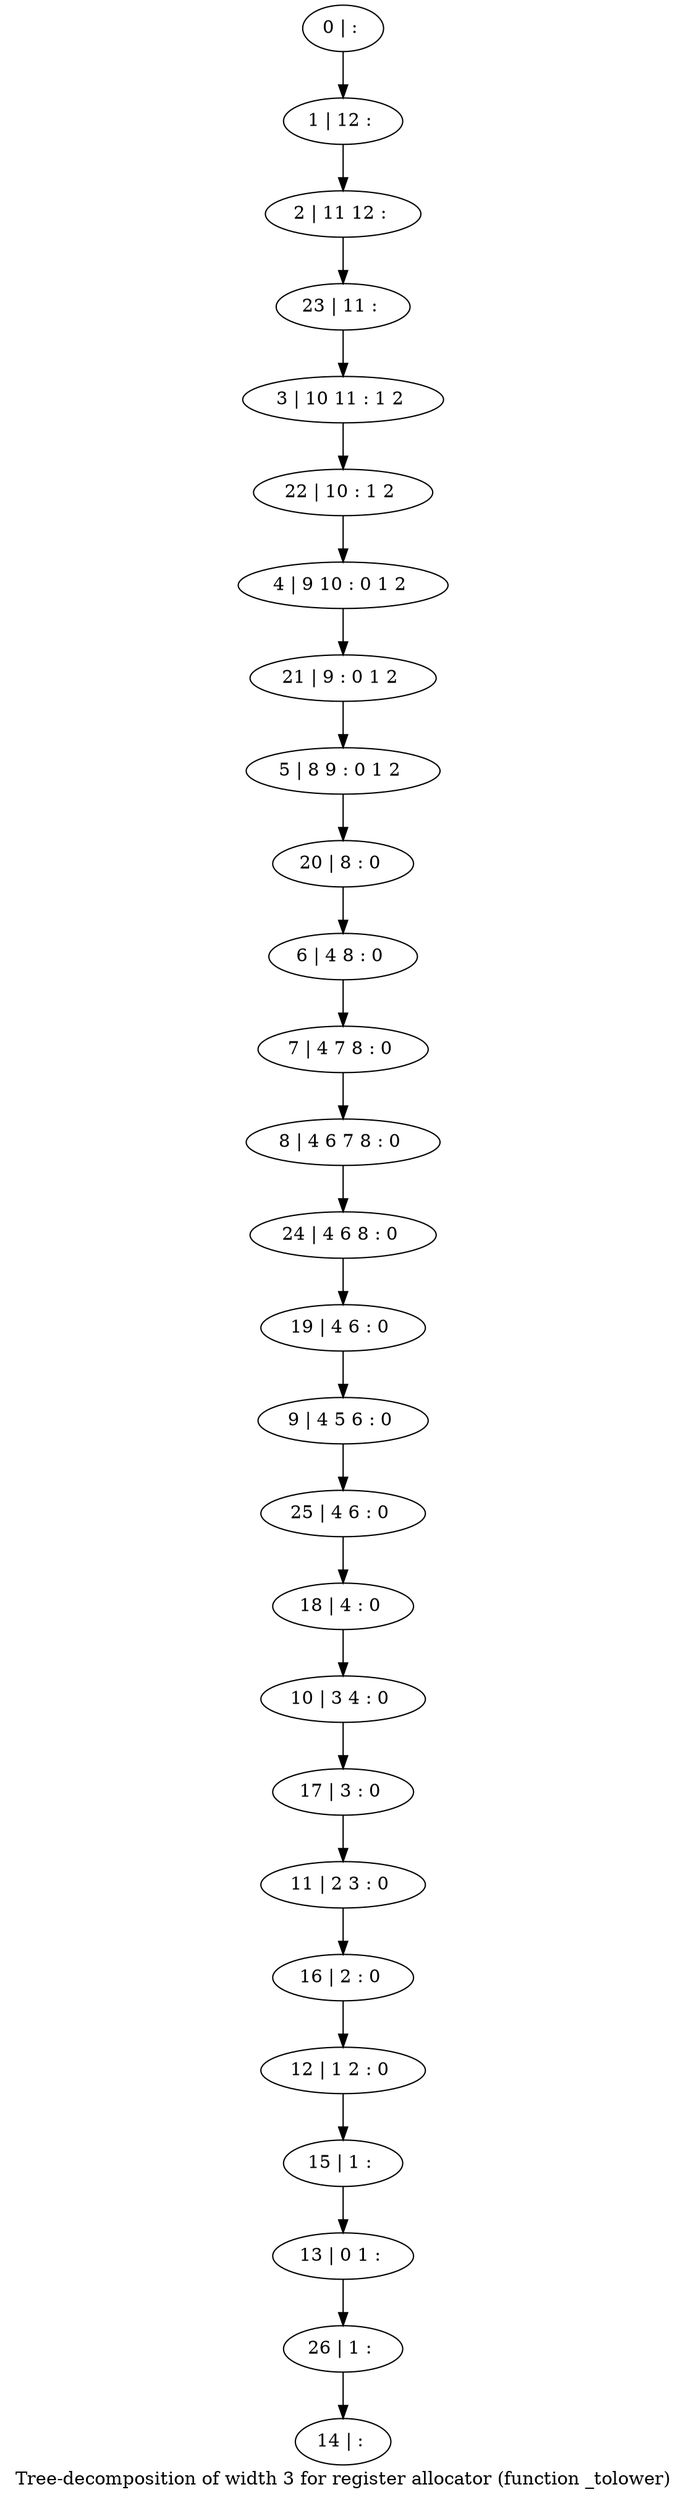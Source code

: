 digraph G {
graph [label="Tree-decomposition of width 3 for register allocator (function _tolower)"]
0[label="0 | : "];
1[label="1 | 12 : "];
2[label="2 | 11 12 : "];
3[label="3 | 10 11 : 1 2 "];
4[label="4 | 9 10 : 0 1 2 "];
5[label="5 | 8 9 : 0 1 2 "];
6[label="6 | 4 8 : 0 "];
7[label="7 | 4 7 8 : 0 "];
8[label="8 | 4 6 7 8 : 0 "];
9[label="9 | 4 5 6 : 0 "];
10[label="10 | 3 4 : 0 "];
11[label="11 | 2 3 : 0 "];
12[label="12 | 1 2 : 0 "];
13[label="13 | 0 1 : "];
14[label="14 | : "];
15[label="15 | 1 : "];
16[label="16 | 2 : 0 "];
17[label="17 | 3 : 0 "];
18[label="18 | 4 : 0 "];
19[label="19 | 4 6 : 0 "];
20[label="20 | 8 : 0 "];
21[label="21 | 9 : 0 1 2 "];
22[label="22 | 10 : 1 2 "];
23[label="23 | 11 : "];
24[label="24 | 4 6 8 : 0 "];
25[label="25 | 4 6 : 0 "];
26[label="26 | 1 : "];
0->1 ;
1->2 ;
6->7 ;
7->8 ;
15->13 ;
12->15 ;
16->12 ;
11->16 ;
17->11 ;
10->17 ;
18->10 ;
19->9 ;
20->6 ;
5->20 ;
21->5 ;
4->21 ;
22->4 ;
3->22 ;
23->3 ;
2->23 ;
24->19 ;
8->24 ;
25->18 ;
9->25 ;
26->14 ;
13->26 ;
}
